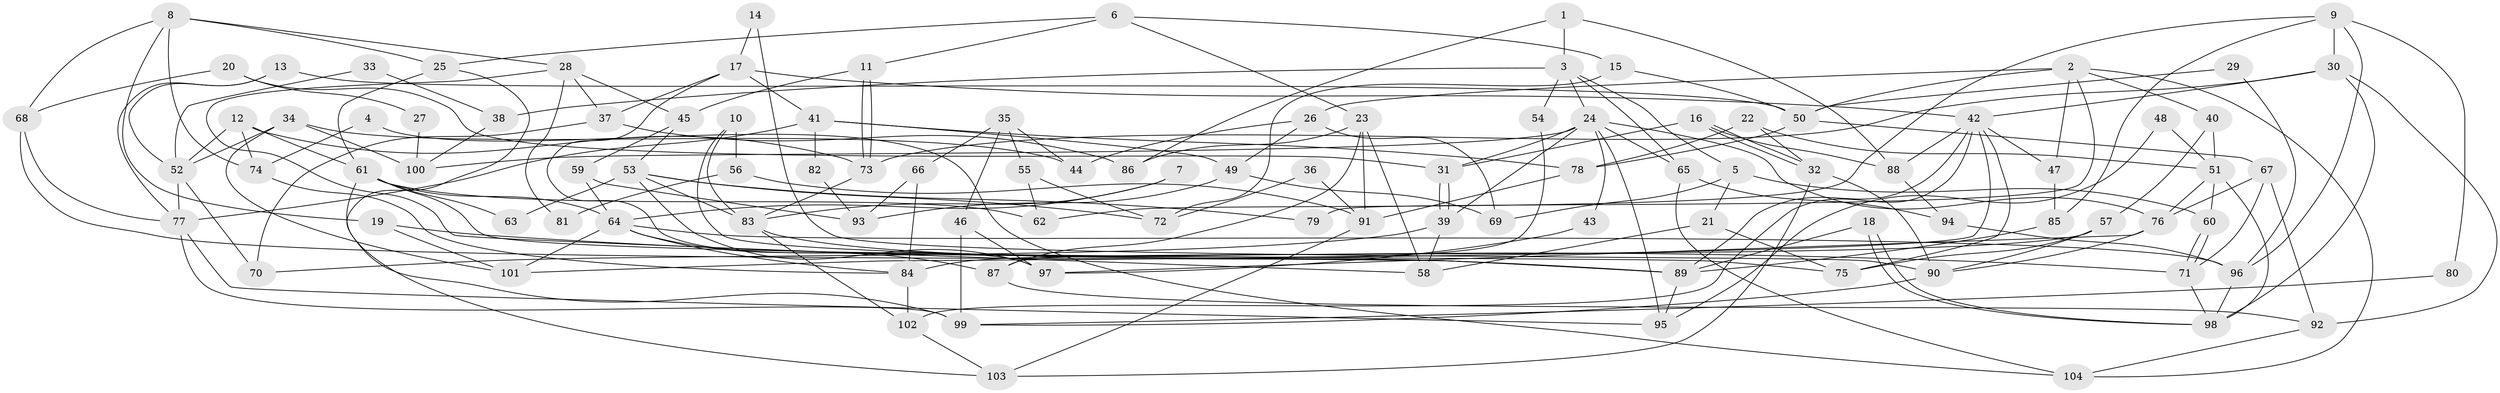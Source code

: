 // coarse degree distribution, {3: 0.09523809523809523, 4: 0.09523809523809523, 8: 0.09523809523809523, 5: 0.21428571428571427, 10: 0.07142857142857142, 6: 0.14285714285714285, 7: 0.11904761904761904, 9: 0.09523809523809523, 2: 0.047619047619047616, 12: 0.023809523809523808}
// Generated by graph-tools (version 1.1) at 2025/37/03/04/25 23:37:09]
// undirected, 104 vertices, 208 edges
graph export_dot {
  node [color=gray90,style=filled];
  1;
  2;
  3;
  4;
  5;
  6;
  7;
  8;
  9;
  10;
  11;
  12;
  13;
  14;
  15;
  16;
  17;
  18;
  19;
  20;
  21;
  22;
  23;
  24;
  25;
  26;
  27;
  28;
  29;
  30;
  31;
  32;
  33;
  34;
  35;
  36;
  37;
  38;
  39;
  40;
  41;
  42;
  43;
  44;
  45;
  46;
  47;
  48;
  49;
  50;
  51;
  52;
  53;
  54;
  55;
  56;
  57;
  58;
  59;
  60;
  61;
  62;
  63;
  64;
  65;
  66;
  67;
  68;
  69;
  70;
  71;
  72;
  73;
  74;
  75;
  76;
  77;
  78;
  79;
  80;
  81;
  82;
  83;
  84;
  85;
  86;
  87;
  88;
  89;
  90;
  91;
  92;
  93;
  94;
  95;
  96;
  97;
  98;
  99;
  100;
  101;
  102;
  103;
  104;
  1 -- 3;
  1 -- 88;
  1 -- 86;
  2 -- 47;
  2 -- 104;
  2 -- 26;
  2 -- 40;
  2 -- 50;
  2 -- 79;
  3 -- 24;
  3 -- 5;
  3 -- 38;
  3 -- 54;
  3 -- 65;
  4 -- 74;
  4 -- 104;
  5 -- 21;
  5 -- 60;
  5 -- 69;
  6 -- 25;
  6 -- 23;
  6 -- 11;
  6 -- 15;
  7 -- 64;
  7 -- 83;
  8 -- 28;
  8 -- 68;
  8 -- 19;
  8 -- 25;
  8 -- 74;
  9 -- 96;
  9 -- 30;
  9 -- 62;
  9 -- 80;
  9 -- 85;
  10 -- 89;
  10 -- 83;
  10 -- 56;
  11 -- 73;
  11 -- 73;
  11 -- 45;
  12 -- 61;
  12 -- 73;
  12 -- 52;
  12 -- 74;
  13 -- 77;
  13 -- 52;
  13 -- 50;
  14 -- 90;
  14 -- 17;
  15 -- 50;
  15 -- 72;
  16 -- 31;
  16 -- 32;
  16 -- 32;
  16 -- 88;
  17 -- 42;
  17 -- 37;
  17 -- 41;
  17 -- 97;
  18 -- 89;
  18 -- 98;
  18 -- 98;
  19 -- 71;
  19 -- 101;
  20 -- 31;
  20 -- 68;
  20 -- 27;
  21 -- 75;
  21 -- 58;
  22 -- 51;
  22 -- 78;
  22 -- 32;
  23 -- 91;
  23 -- 86;
  23 -- 58;
  23 -- 87;
  24 -- 76;
  24 -- 65;
  24 -- 31;
  24 -- 39;
  24 -- 43;
  24 -- 95;
  24 -- 100;
  25 -- 103;
  25 -- 61;
  26 -- 49;
  26 -- 44;
  26 -- 69;
  27 -- 100;
  28 -- 45;
  28 -- 58;
  28 -- 37;
  28 -- 81;
  29 -- 50;
  29 -- 96;
  30 -- 92;
  30 -- 98;
  30 -- 42;
  30 -- 73;
  31 -- 39;
  31 -- 39;
  32 -- 90;
  32 -- 103;
  33 -- 38;
  33 -- 52;
  34 -- 52;
  34 -- 101;
  34 -- 44;
  34 -- 100;
  35 -- 55;
  35 -- 44;
  35 -- 46;
  35 -- 66;
  36 -- 72;
  36 -- 91;
  37 -- 70;
  37 -- 86;
  38 -- 100;
  39 -- 58;
  39 -- 70;
  40 -- 57;
  40 -- 51;
  41 -- 49;
  41 -- 77;
  41 -- 78;
  41 -- 82;
  42 -- 102;
  42 -- 47;
  42 -- 75;
  42 -- 88;
  42 -- 89;
  42 -- 101;
  43 -- 97;
  45 -- 53;
  45 -- 59;
  46 -- 97;
  46 -- 99;
  47 -- 85;
  48 -- 95;
  48 -- 51;
  49 -- 93;
  49 -- 69;
  50 -- 67;
  50 -- 78;
  51 -- 76;
  51 -- 60;
  51 -- 98;
  52 -- 77;
  52 -- 70;
  53 -- 83;
  53 -- 97;
  53 -- 63;
  53 -- 72;
  53 -- 79;
  54 -- 87;
  55 -- 62;
  55 -- 72;
  56 -- 91;
  56 -- 81;
  57 -- 84;
  57 -- 90;
  57 -- 75;
  59 -- 64;
  59 -- 93;
  60 -- 71;
  60 -- 71;
  61 -- 75;
  61 -- 62;
  61 -- 63;
  61 -- 64;
  61 -- 99;
  64 -- 101;
  64 -- 84;
  64 -- 87;
  64 -- 96;
  65 -- 94;
  65 -- 104;
  66 -- 84;
  66 -- 93;
  67 -- 71;
  67 -- 76;
  67 -- 92;
  68 -- 77;
  68 -- 89;
  71 -- 98;
  73 -- 83;
  74 -- 84;
  76 -- 90;
  76 -- 97;
  77 -- 99;
  77 -- 95;
  78 -- 91;
  80 -- 99;
  82 -- 93;
  83 -- 89;
  83 -- 102;
  84 -- 102;
  85 -- 89;
  87 -- 92;
  88 -- 94;
  89 -- 95;
  90 -- 99;
  91 -- 103;
  92 -- 104;
  94 -- 96;
  96 -- 98;
  102 -- 103;
}
